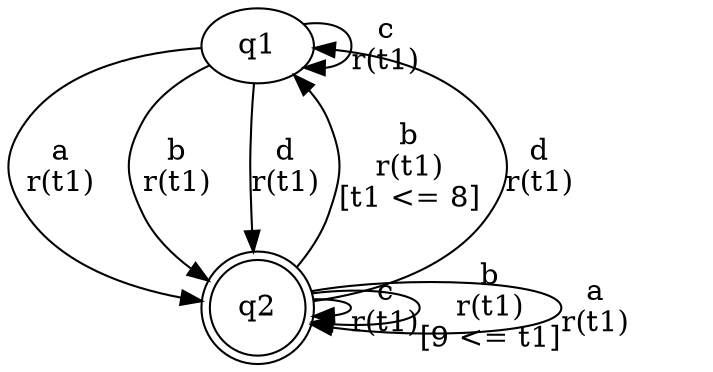 digraph L {
	qq1[label=q1]
	qq2[label=q2 shape=doublecircle]
	qq1 -> qq2[label="a\nr(t1)\n"]
	qq2 -> qq1[label="b\nr(t1)\n[t1 <= 8]"]
	qq2 -> qq2[label="c\nr(t1)\n"]
	qq2 -> qq2[label="b\nr(t1)\n[9 <= t1]"]
	qq2 -> qq1[label="d\nr(t1)\n"]
	qq2 -> qq2[label="a\nr(t1)\n"]
	qq1 -> qq2[label="b\nr(t1)\n"]
	qq1 -> qq1[label="c\nr(t1)\n"]
	qq1 -> qq2[label="d\nr(t1)\n"]
}
